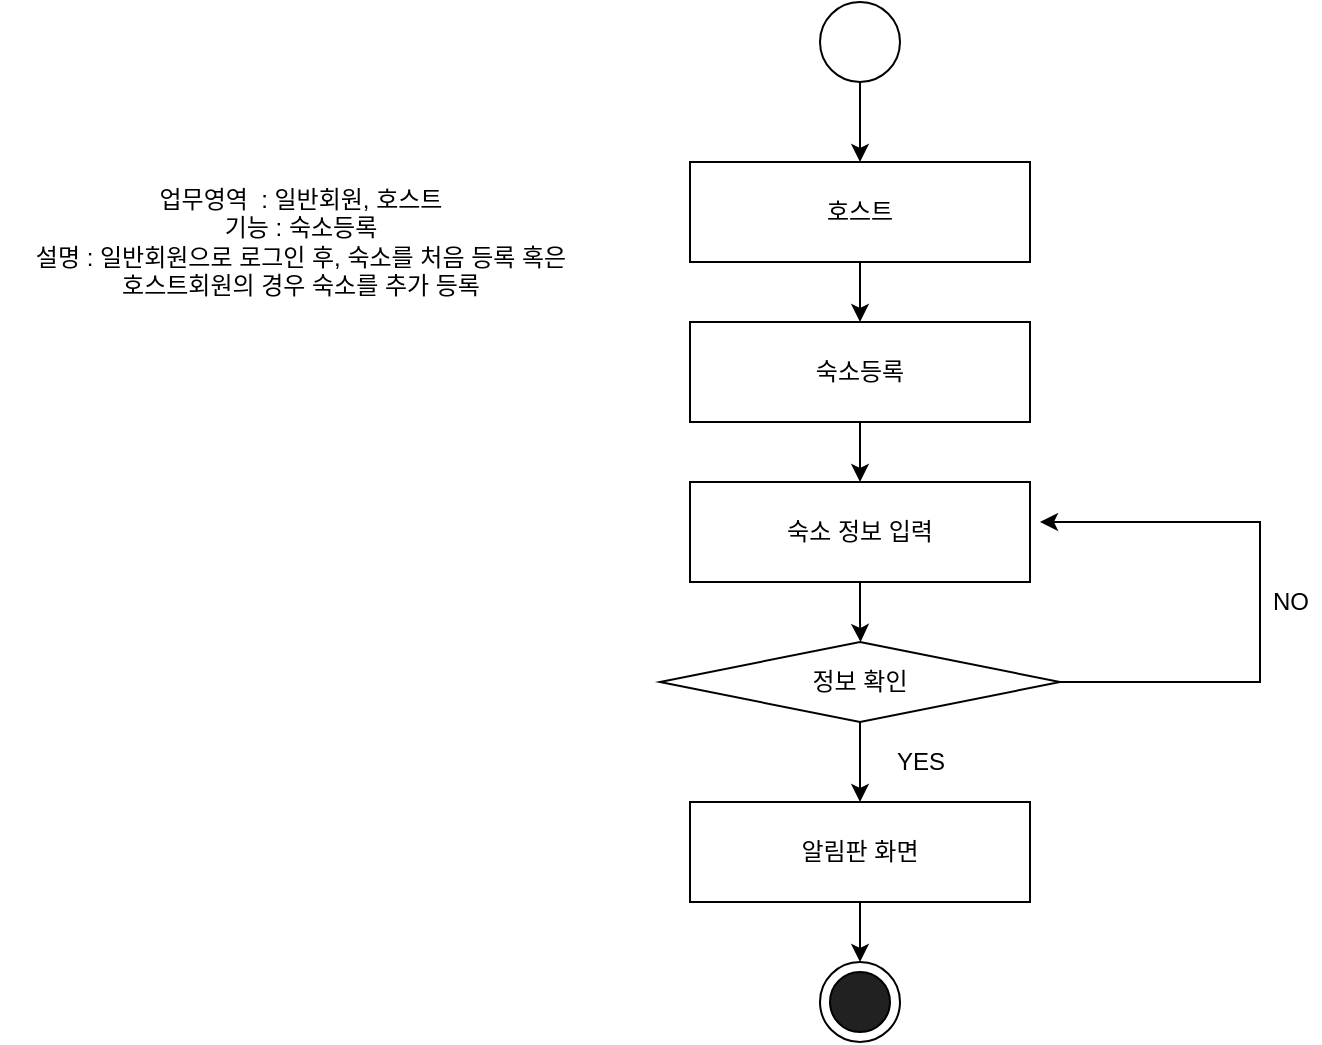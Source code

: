 <mxfile version="12.4.3" type="device" pages="1"><diagram id="Oa9L7knZ7J5j9yQcJq86" name="Page-1"><mxGraphModel dx="1296" dy="693" grid="1" gridSize="10" guides="1" tooltips="1" connect="1" arrows="1" fold="1" page="1" pageScale="1" pageWidth="827" pageHeight="1169" math="0" shadow="0"><root><mxCell id="0"/><mxCell id="1" parent="0"/><mxCell id="E6Z8HjIN5yPOnwhXo9if-9" value="" style="edgeStyle=orthogonalEdgeStyle;rounded=0;orthogonalLoop=1;jettySize=auto;html=1;" edge="1" parent="1" source="E6Z8HjIN5yPOnwhXo9if-1"><mxGeometry relative="1" as="geometry"><mxPoint x="440" y="100" as="targetPoint"/></mxGeometry></mxCell><mxCell id="E6Z8HjIN5yPOnwhXo9if-1" value="" style="ellipse;whiteSpace=wrap;html=1;aspect=fixed;" vertex="1" parent="1"><mxGeometry x="420" y="20" width="40" height="40" as="geometry"/></mxCell><mxCell id="E6Z8HjIN5yPOnwhXo9if-12" value="" style="edgeStyle=orthogonalEdgeStyle;rounded=0;orthogonalLoop=1;jettySize=auto;html=1;" edge="1" parent="1" source="E6Z8HjIN5yPOnwhXo9if-10" target="E6Z8HjIN5yPOnwhXo9if-11"><mxGeometry relative="1" as="geometry"/></mxCell><mxCell id="E6Z8HjIN5yPOnwhXo9if-10" value="호스트" style="rounded=0;whiteSpace=wrap;html=1;" vertex="1" parent="1"><mxGeometry x="355" y="100" width="170" height="50" as="geometry"/></mxCell><mxCell id="E6Z8HjIN5yPOnwhXo9if-14" value="" style="edgeStyle=orthogonalEdgeStyle;rounded=0;orthogonalLoop=1;jettySize=auto;html=1;" edge="1" parent="1" source="E6Z8HjIN5yPOnwhXo9if-11" target="E6Z8HjIN5yPOnwhXo9if-13"><mxGeometry relative="1" as="geometry"/></mxCell><mxCell id="E6Z8HjIN5yPOnwhXo9if-11" value="숙소등록" style="rounded=0;whiteSpace=wrap;html=1;" vertex="1" parent="1"><mxGeometry x="355" y="180" width="170" height="50" as="geometry"/></mxCell><mxCell id="E6Z8HjIN5yPOnwhXo9if-16" value="" style="edgeStyle=orthogonalEdgeStyle;rounded=0;orthogonalLoop=1;jettySize=auto;html=1;" edge="1" parent="1" source="E6Z8HjIN5yPOnwhXo9if-13"><mxGeometry relative="1" as="geometry"><mxPoint x="440.286" y="340" as="targetPoint"/></mxGeometry></mxCell><mxCell id="E6Z8HjIN5yPOnwhXo9if-13" value="숙소 정보 입력" style="rounded=0;whiteSpace=wrap;html=1;" vertex="1" parent="1"><mxGeometry x="355" y="260" width="170" height="50" as="geometry"/></mxCell><mxCell id="E6Z8HjIN5yPOnwhXo9if-19" value="" style="edgeStyle=orthogonalEdgeStyle;rounded=0;orthogonalLoop=1;jettySize=auto;html=1;" edge="1" parent="1" source="E6Z8HjIN5yPOnwhXo9if-17"><mxGeometry relative="1" as="geometry"><mxPoint x="440" y="420" as="targetPoint"/></mxGeometry></mxCell><mxCell id="E6Z8HjIN5yPOnwhXo9if-26" value="" style="edgeStyle=orthogonalEdgeStyle;rounded=0;orthogonalLoop=1;jettySize=auto;html=1;" edge="1" parent="1" source="E6Z8HjIN5yPOnwhXo9if-17"><mxGeometry relative="1" as="geometry"><mxPoint x="530" y="280" as="targetPoint"/><Array as="points"><mxPoint x="640" y="360"/><mxPoint x="640" y="280"/></Array></mxGeometry></mxCell><mxCell id="E6Z8HjIN5yPOnwhXo9if-17" value="정보 확인" style="rhombus;whiteSpace=wrap;html=1;" vertex="1" parent="1"><mxGeometry x="340" y="340" width="200" height="40" as="geometry"/></mxCell><mxCell id="E6Z8HjIN5yPOnwhXo9if-30" value="" style="edgeStyle=orthogonalEdgeStyle;rounded=0;orthogonalLoop=1;jettySize=auto;html=1;" edge="1" parent="1" source="E6Z8HjIN5yPOnwhXo9if-21"><mxGeometry relative="1" as="geometry"><mxPoint x="440" y="500" as="targetPoint"/></mxGeometry></mxCell><mxCell id="E6Z8HjIN5yPOnwhXo9if-21" value="알림판 화면" style="rounded=0;whiteSpace=wrap;html=1;" vertex="1" parent="1"><mxGeometry x="355" y="420" width="170" height="50" as="geometry"/></mxCell><mxCell id="E6Z8HjIN5yPOnwhXo9if-27" value="YES" style="text;html=1;align=center;verticalAlign=middle;resizable=0;points=[];;autosize=1;" vertex="1" parent="1"><mxGeometry x="450" y="390" width="40" height="20" as="geometry"/></mxCell><mxCell id="E6Z8HjIN5yPOnwhXo9if-28" value="NO" style="text;html=1;align=center;verticalAlign=middle;resizable=0;points=[];;autosize=1;" vertex="1" parent="1"><mxGeometry x="640" y="310" width="30" height="20" as="geometry"/></mxCell><mxCell id="E6Z8HjIN5yPOnwhXo9if-31" value="" style="ellipse;whiteSpace=wrap;html=1;aspect=fixed;" vertex="1" parent="1"><mxGeometry x="420" y="500" width="40" height="40" as="geometry"/></mxCell><mxCell id="E6Z8HjIN5yPOnwhXo9if-33" value="" style="ellipse;whiteSpace=wrap;html=1;aspect=fixed;fillColor=#212121;" vertex="1" parent="1"><mxGeometry x="425" y="505" width="30" height="30" as="geometry"/></mxCell><mxCell id="E6Z8HjIN5yPOnwhXo9if-38" value="&lt;div&gt;업무영역&amp;nbsp; : 일반회원, 호스트&lt;/div&gt;&lt;div&gt;기능 : 숙소등록&lt;/div&gt;&lt;div&gt;설명 : 일반회원으로 로그인 후, 숙소를 처음 등록 혹은&lt;/div&gt;&lt;div&gt;호스트회원의 경우 숙소를 추가 등록&lt;/div&gt;" style="text;html=1;align=center;verticalAlign=middle;resizable=0;points=[];;autosize=1;" vertex="1" parent="1"><mxGeometry x="10" y="110" width="300" height="60" as="geometry"/></mxCell></root></mxGraphModel></diagram></mxfile>